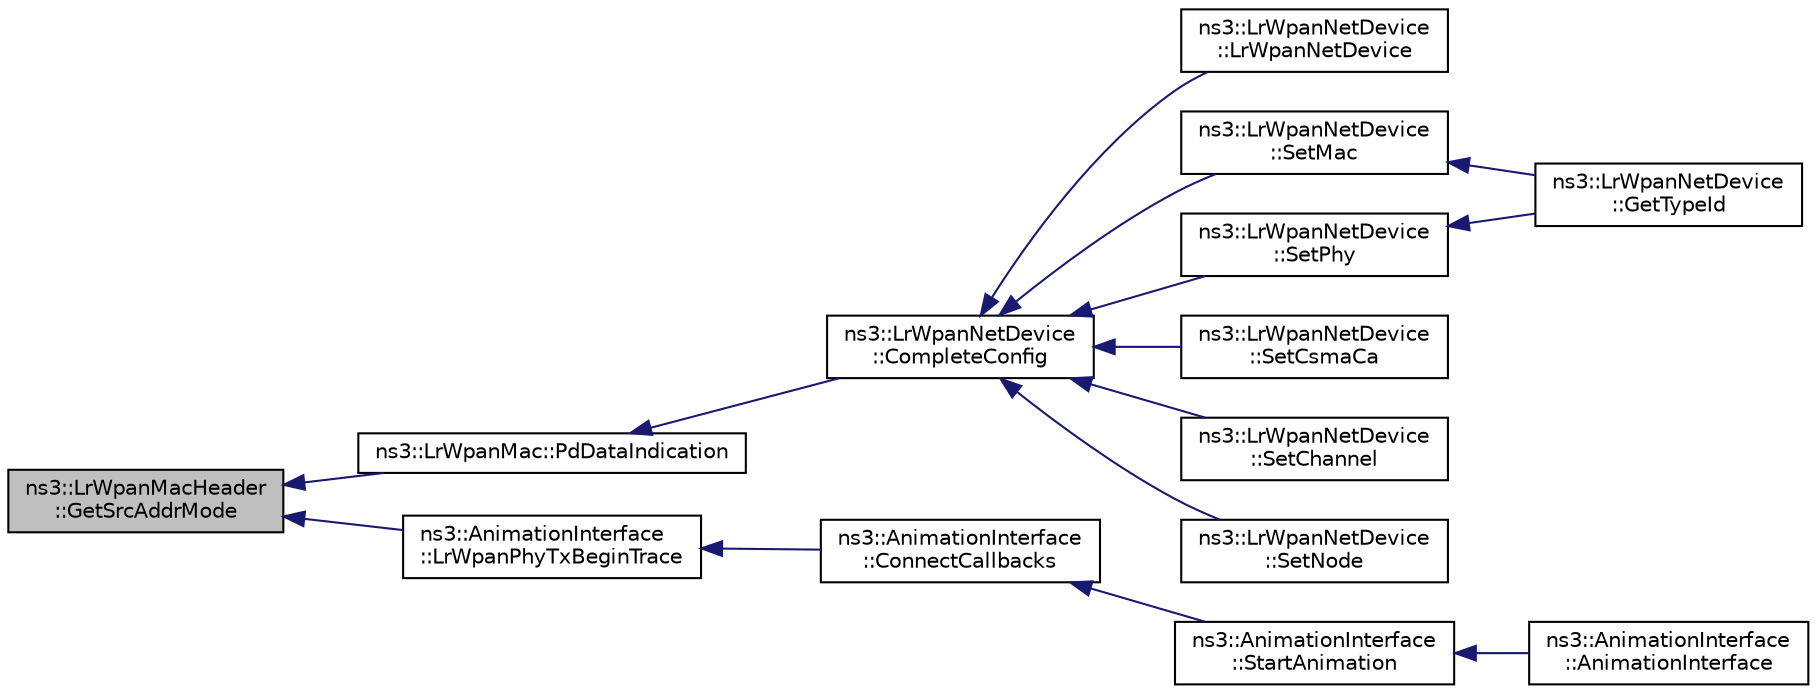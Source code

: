 digraph "ns3::LrWpanMacHeader::GetSrcAddrMode"
{
  edge [fontname="Helvetica",fontsize="10",labelfontname="Helvetica",labelfontsize="10"];
  node [fontname="Helvetica",fontsize="10",shape=record];
  rankdir="LR";
  Node1 [label="ns3::LrWpanMacHeader\l::GetSrcAddrMode",height=0.2,width=0.4,color="black", fillcolor="grey75", style="filled", fontcolor="black"];
  Node1 -> Node2 [dir="back",color="midnightblue",fontsize="10",style="solid"];
  Node2 [label="ns3::LrWpanMac::PdDataIndication",height=0.2,width=0.4,color="black", fillcolor="white", style="filled",URL="$db/d57/classns3_1_1LrWpanMac.html#a71139cc1bd26ab1c0a9c2e7791631389"];
  Node2 -> Node3 [dir="back",color="midnightblue",fontsize="10",style="solid"];
  Node3 [label="ns3::LrWpanNetDevice\l::CompleteConfig",height=0.2,width=0.4,color="black", fillcolor="white", style="filled",URL="$dd/d73/classns3_1_1LrWpanNetDevice.html#a2851594198a88409d0a25401e9c61997"];
  Node3 -> Node4 [dir="back",color="midnightblue",fontsize="10",style="solid"];
  Node4 [label="ns3::LrWpanNetDevice\l::LrWpanNetDevice",height=0.2,width=0.4,color="black", fillcolor="white", style="filled",URL="$dd/d73/classns3_1_1LrWpanNetDevice.html#a13831cf68e3c1a3e052509e3e2dd2266"];
  Node3 -> Node5 [dir="back",color="midnightblue",fontsize="10",style="solid"];
  Node5 [label="ns3::LrWpanNetDevice\l::SetMac",height=0.2,width=0.4,color="black", fillcolor="white", style="filled",URL="$dd/d73/classns3_1_1LrWpanNetDevice.html#aa36a97b6898c9b5b2dd4f6d956eda590"];
  Node5 -> Node6 [dir="back",color="midnightblue",fontsize="10",style="solid"];
  Node6 [label="ns3::LrWpanNetDevice\l::GetTypeId",height=0.2,width=0.4,color="black", fillcolor="white", style="filled",URL="$dd/d73/classns3_1_1LrWpanNetDevice.html#acef1e5cfc71b10c0de1f57657fff2d44"];
  Node3 -> Node7 [dir="back",color="midnightblue",fontsize="10",style="solid"];
  Node7 [label="ns3::LrWpanNetDevice\l::SetPhy",height=0.2,width=0.4,color="black", fillcolor="white", style="filled",URL="$dd/d73/classns3_1_1LrWpanNetDevice.html#a521c26ef227a41d835ee5ee6ed783480"];
  Node7 -> Node6 [dir="back",color="midnightblue",fontsize="10",style="solid"];
  Node3 -> Node8 [dir="back",color="midnightblue",fontsize="10",style="solid"];
  Node8 [label="ns3::LrWpanNetDevice\l::SetCsmaCa",height=0.2,width=0.4,color="black", fillcolor="white", style="filled",URL="$dd/d73/classns3_1_1LrWpanNetDevice.html#a36bff9613507b175c91c3493b923e41c"];
  Node3 -> Node9 [dir="back",color="midnightblue",fontsize="10",style="solid"];
  Node9 [label="ns3::LrWpanNetDevice\l::SetChannel",height=0.2,width=0.4,color="black", fillcolor="white", style="filled",URL="$dd/d73/classns3_1_1LrWpanNetDevice.html#a3a16a06be6078dcc9b54d705bf8bc98a"];
  Node3 -> Node10 [dir="back",color="midnightblue",fontsize="10",style="solid"];
  Node10 [label="ns3::LrWpanNetDevice\l::SetNode",height=0.2,width=0.4,color="black", fillcolor="white", style="filled",URL="$dd/d73/classns3_1_1LrWpanNetDevice.html#a1eaad99ee6281913a727ba92b2b1cc2d"];
  Node1 -> Node11 [dir="back",color="midnightblue",fontsize="10",style="solid"];
  Node11 [label="ns3::AnimationInterface\l::LrWpanPhyTxBeginTrace",height=0.2,width=0.4,color="black", fillcolor="white", style="filled",URL="$d6/d1a/classns3_1_1AnimationInterface.html#a0e7f7deb7c291468723657f263317ee9"];
  Node11 -> Node12 [dir="back",color="midnightblue",fontsize="10",style="solid"];
  Node12 [label="ns3::AnimationInterface\l::ConnectCallbacks",height=0.2,width=0.4,color="black", fillcolor="white", style="filled",URL="$d6/d1a/classns3_1_1AnimationInterface.html#a3475aa338984f2024403caa04c146027",tooltip="Connect callbacks function. "];
  Node12 -> Node13 [dir="back",color="midnightblue",fontsize="10",style="solid"];
  Node13 [label="ns3::AnimationInterface\l::StartAnimation",height=0.2,width=0.4,color="black", fillcolor="white", style="filled",URL="$d6/d1a/classns3_1_1AnimationInterface.html#aed28bace6b97494e11179766449bb442"];
  Node13 -> Node14 [dir="back",color="midnightblue",fontsize="10",style="solid"];
  Node14 [label="ns3::AnimationInterface\l::AnimationInterface",height=0.2,width=0.4,color="black", fillcolor="white", style="filled",URL="$d6/d1a/classns3_1_1AnimationInterface.html#a88af7da6eb605ec7e9d8cb3fcc8a6466",tooltip="Constructor. "];
}
